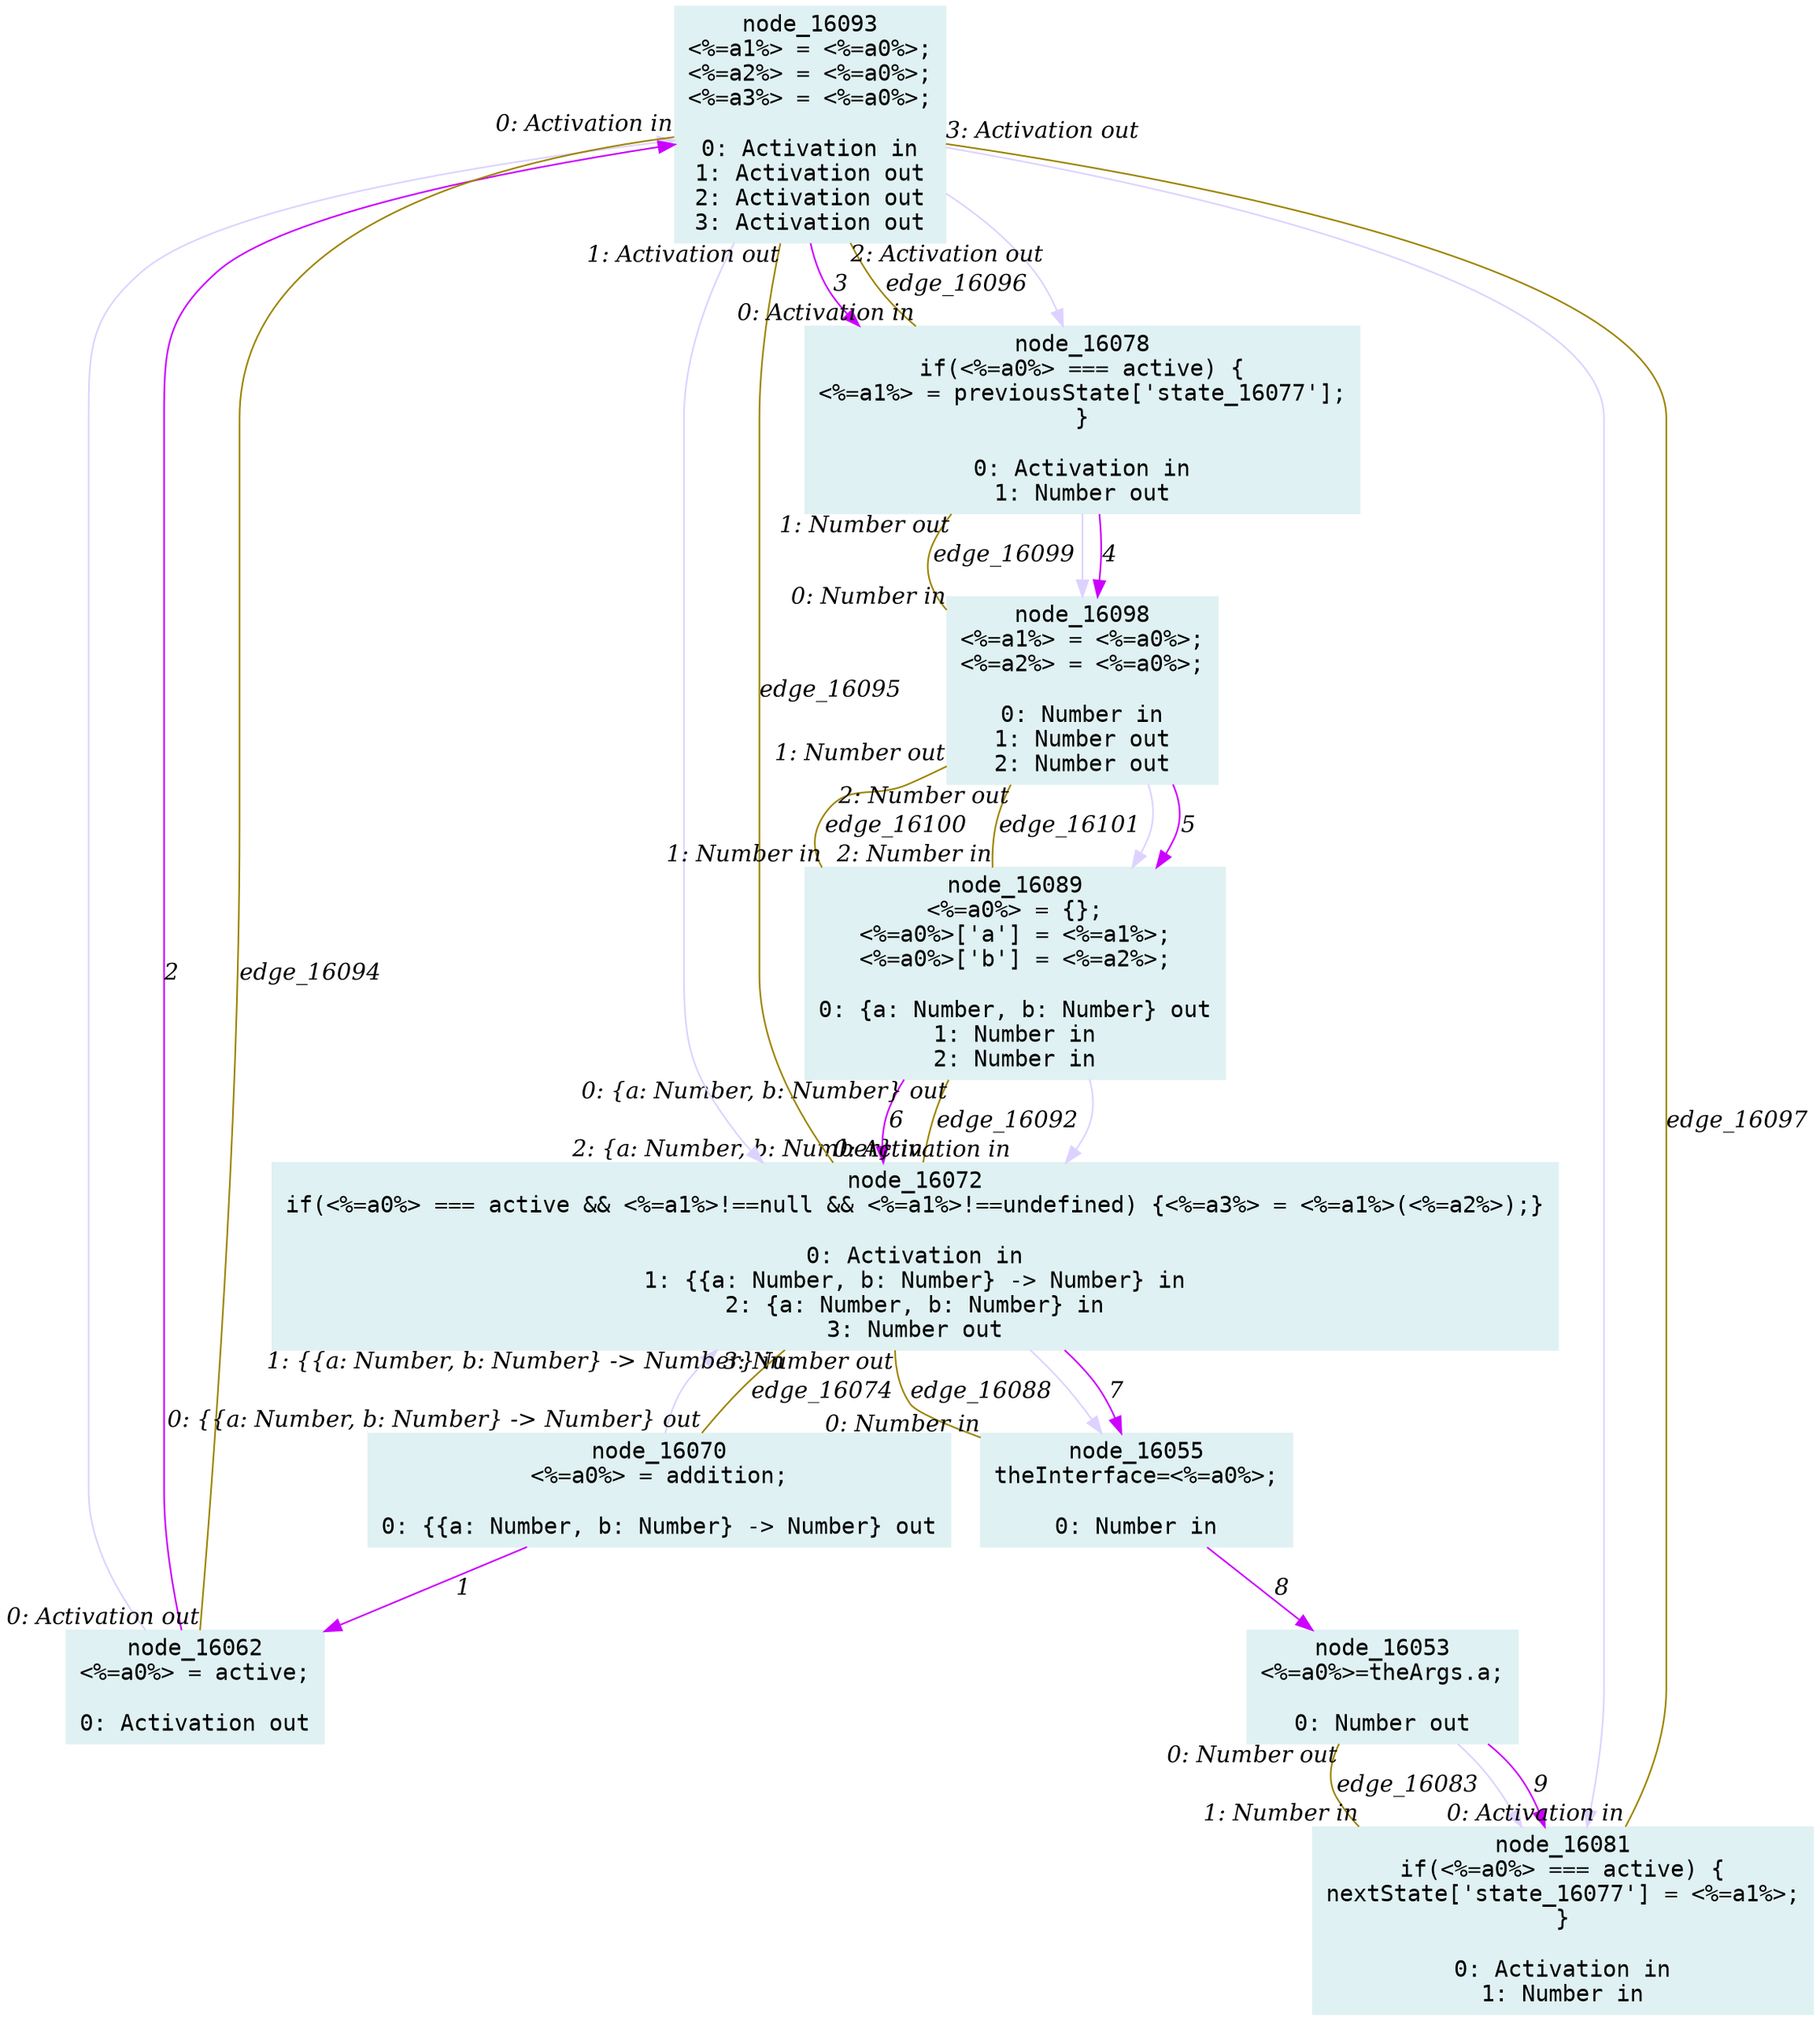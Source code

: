 digraph g{node_16053 [shape="box", style="filled", color="#dff1f2", fontname="Courier", label="node_16053
<%=a0%>=theArgs.a;

0: Number out" ]
node_16055 [shape="box", style="filled", color="#dff1f2", fontname="Courier", label="node_16055
theInterface=<%=a0%>;

0: Number in" ]
node_16062 [shape="box", style="filled", color="#dff1f2", fontname="Courier", label="node_16062
<%=a0%> = active;

0: Activation out" ]
node_16070 [shape="box", style="filled", color="#dff1f2", fontname="Courier", label="node_16070
<%=a0%> = addition;

0: {{a: Number, b: Number} -> Number} out" ]
node_16072 [shape="box", style="filled", color="#dff1f2", fontname="Courier", label="node_16072
if(<%=a0%> === active && <%=a1%>!==null && <%=a1%>!==undefined) {<%=a3%> = <%=a1%>(<%=a2%>);}

0: Activation in
1: {{a: Number, b: Number} -> Number} in
2: {a: Number, b: Number} in
3: Number out" ]
node_16078 [shape="box", style="filled", color="#dff1f2", fontname="Courier", label="node_16078
if(<%=a0%> === active) {
<%=a1%> = previousState['state_16077'];
}

0: Activation in
1: Number out" ]
node_16081 [shape="box", style="filled", color="#dff1f2", fontname="Courier", label="node_16081
if(<%=a0%> === active) {
nextState['state_16077'] = <%=a1%>;
}

0: Activation in
1: Number in" ]
node_16089 [shape="box", style="filled", color="#dff1f2", fontname="Courier", label="node_16089
<%=a0%> = {};
<%=a0%>['a'] = <%=a1%>;
<%=a0%>['b'] = <%=a2%>;

0: {a: Number, b: Number} out
1: Number in
2: Number in" ]
node_16093 [shape="box", style="filled", color="#dff1f2", fontname="Courier", label="node_16093
<%=a1%> = <%=a0%>;
<%=a2%> = <%=a0%>;
<%=a3%> = <%=a0%>;

0: Activation in
1: Activation out
2: Activation out
3: Activation out" ]
node_16098 [shape="box", style="filled", color="#dff1f2", fontname="Courier", label="node_16098
<%=a1%> = <%=a0%>;
<%=a2%> = <%=a0%>;

0: Number in
1: Number out
2: Number out" ]
node_16053 -> node_16081 [dir=forward, arrowHead=normal, fontname="Times-Italic", arrowsize=1, color="#ddd2ff", label="",  headlabel="", taillabel="" ]
node_16072 -> node_16055 [dir=forward, arrowHead=normal, fontname="Times-Italic", arrowsize=1, color="#ddd2ff", label="",  headlabel="", taillabel="" ]
node_16089 -> node_16072 [dir=forward, arrowHead=normal, fontname="Times-Italic", arrowsize=1, color="#ddd2ff", label="",  headlabel="", taillabel="" ]
node_16098 -> node_16089 [dir=forward, arrowHead=normal, fontname="Times-Italic", arrowsize=1, color="#ddd2ff", label="",  headlabel="", taillabel="" ]
node_16078 -> node_16098 [dir=forward, arrowHead=normal, fontname="Times-Italic", arrowsize=1, color="#ddd2ff", label="",  headlabel="", taillabel="" ]
node_16093 -> node_16072 [dir=forward, arrowHead=normal, fontname="Times-Italic", arrowsize=1, color="#ddd2ff", label="",  headlabel="", taillabel="" ]
node_16093 -> node_16078 [dir=forward, arrowHead=normal, fontname="Times-Italic", arrowsize=1, color="#ddd2ff", label="",  headlabel="", taillabel="" ]
node_16093 -> node_16081 [dir=forward, arrowHead=normal, fontname="Times-Italic", arrowsize=1, color="#ddd2ff", label="",  headlabel="", taillabel="" ]
node_16062 -> node_16093 [dir=forward, arrowHead=normal, fontname="Times-Italic", arrowsize=1, color="#ddd2ff", label="",  headlabel="", taillabel="" ]
node_16070 -> node_16072 [dir=forward, arrowHead=normal, fontname="Times-Italic", arrowsize=1, color="#ddd2ff", label="",  headlabel="", taillabel="" ]
node_16070 -> node_16062 [dir=forward, arrowHead=normal, fontname="Times-Italic", arrowsize=1, color="#cc00ff", label="1",  headlabel="", taillabel="" ]
node_16062 -> node_16093 [dir=forward, arrowHead=normal, fontname="Times-Italic", arrowsize=1, color="#cc00ff", label="2",  headlabel="", taillabel="" ]
node_16093 -> node_16078 [dir=forward, arrowHead=normal, fontname="Times-Italic", arrowsize=1, color="#cc00ff", label="3",  headlabel="", taillabel="" ]
node_16078 -> node_16098 [dir=forward, arrowHead=normal, fontname="Times-Italic", arrowsize=1, color="#cc00ff", label="4",  headlabel="", taillabel="" ]
node_16098 -> node_16089 [dir=forward, arrowHead=normal, fontname="Times-Italic", arrowsize=1, color="#cc00ff", label="5",  headlabel="", taillabel="" ]
node_16089 -> node_16072 [dir=forward, arrowHead=normal, fontname="Times-Italic", arrowsize=1, color="#cc00ff", label="6",  headlabel="", taillabel="" ]
node_16072 -> node_16055 [dir=forward, arrowHead=normal, fontname="Times-Italic", arrowsize=1, color="#cc00ff", label="7",  headlabel="", taillabel="" ]
node_16055 -> node_16053 [dir=forward, arrowHead=normal, fontname="Times-Italic", arrowsize=1, color="#cc00ff", label="8",  headlabel="", taillabel="" ]
node_16053 -> node_16081 [dir=forward, arrowHead=normal, fontname="Times-Italic", arrowsize=1, color="#cc00ff", label="9",  headlabel="", taillabel="" ]
node_16072 -> node_16070 [dir=none, arrowHead=none, fontname="Times-Italic", arrowsize=1, color="#9d8400", label="edge_16074",  headlabel="0: {{a: Number, b: Number} -> Number} out", taillabel="1: {{a: Number, b: Number} -> Number} in" ]
node_16081 -> node_16053 [dir=none, arrowHead=none, fontname="Times-Italic", arrowsize=1, color="#9d8400", label="edge_16083",  headlabel="0: Number out", taillabel="1: Number in" ]
node_16055 -> node_16072 [dir=none, arrowHead=none, fontname="Times-Italic", arrowsize=1, color="#9d8400", label="edge_16088",  headlabel="3: Number out", taillabel="0: Number in" ]
node_16089 -> node_16072 [dir=none, arrowHead=none, fontname="Times-Italic", arrowsize=1, color="#9d8400", label="edge_16092",  headlabel="2: {a: Number, b: Number} in", taillabel="0: {a: Number, b: Number} out" ]
node_16062 -> node_16093 [dir=none, arrowHead=none, fontname="Times-Italic", arrowsize=1, color="#9d8400", label="edge_16094",  headlabel="0: Activation in", taillabel="0: Activation out" ]
node_16093 -> node_16072 [dir=none, arrowHead=none, fontname="Times-Italic", arrowsize=1, color="#9d8400", label="edge_16095",  headlabel="0: Activation in", taillabel="1: Activation out" ]
node_16093 -> node_16078 [dir=none, arrowHead=none, fontname="Times-Italic", arrowsize=1, color="#9d8400", label="edge_16096",  headlabel="0: Activation in", taillabel="2: Activation out" ]
node_16093 -> node_16081 [dir=none, arrowHead=none, fontname="Times-Italic", arrowsize=1, color="#9d8400", label="edge_16097",  headlabel="0: Activation in", taillabel="3: Activation out" ]
node_16078 -> node_16098 [dir=none, arrowHead=none, fontname="Times-Italic", arrowsize=1, color="#9d8400", label="edge_16099",  headlabel="0: Number in", taillabel="1: Number out" ]
node_16098 -> node_16089 [dir=none, arrowHead=none, fontname="Times-Italic", arrowsize=1, color="#9d8400", label="edge_16100",  headlabel="1: Number in", taillabel="1: Number out" ]
node_16098 -> node_16089 [dir=none, arrowHead=none, fontname="Times-Italic", arrowsize=1, color="#9d8400", label="edge_16101",  headlabel="2: Number in", taillabel="2: Number out" ]
}